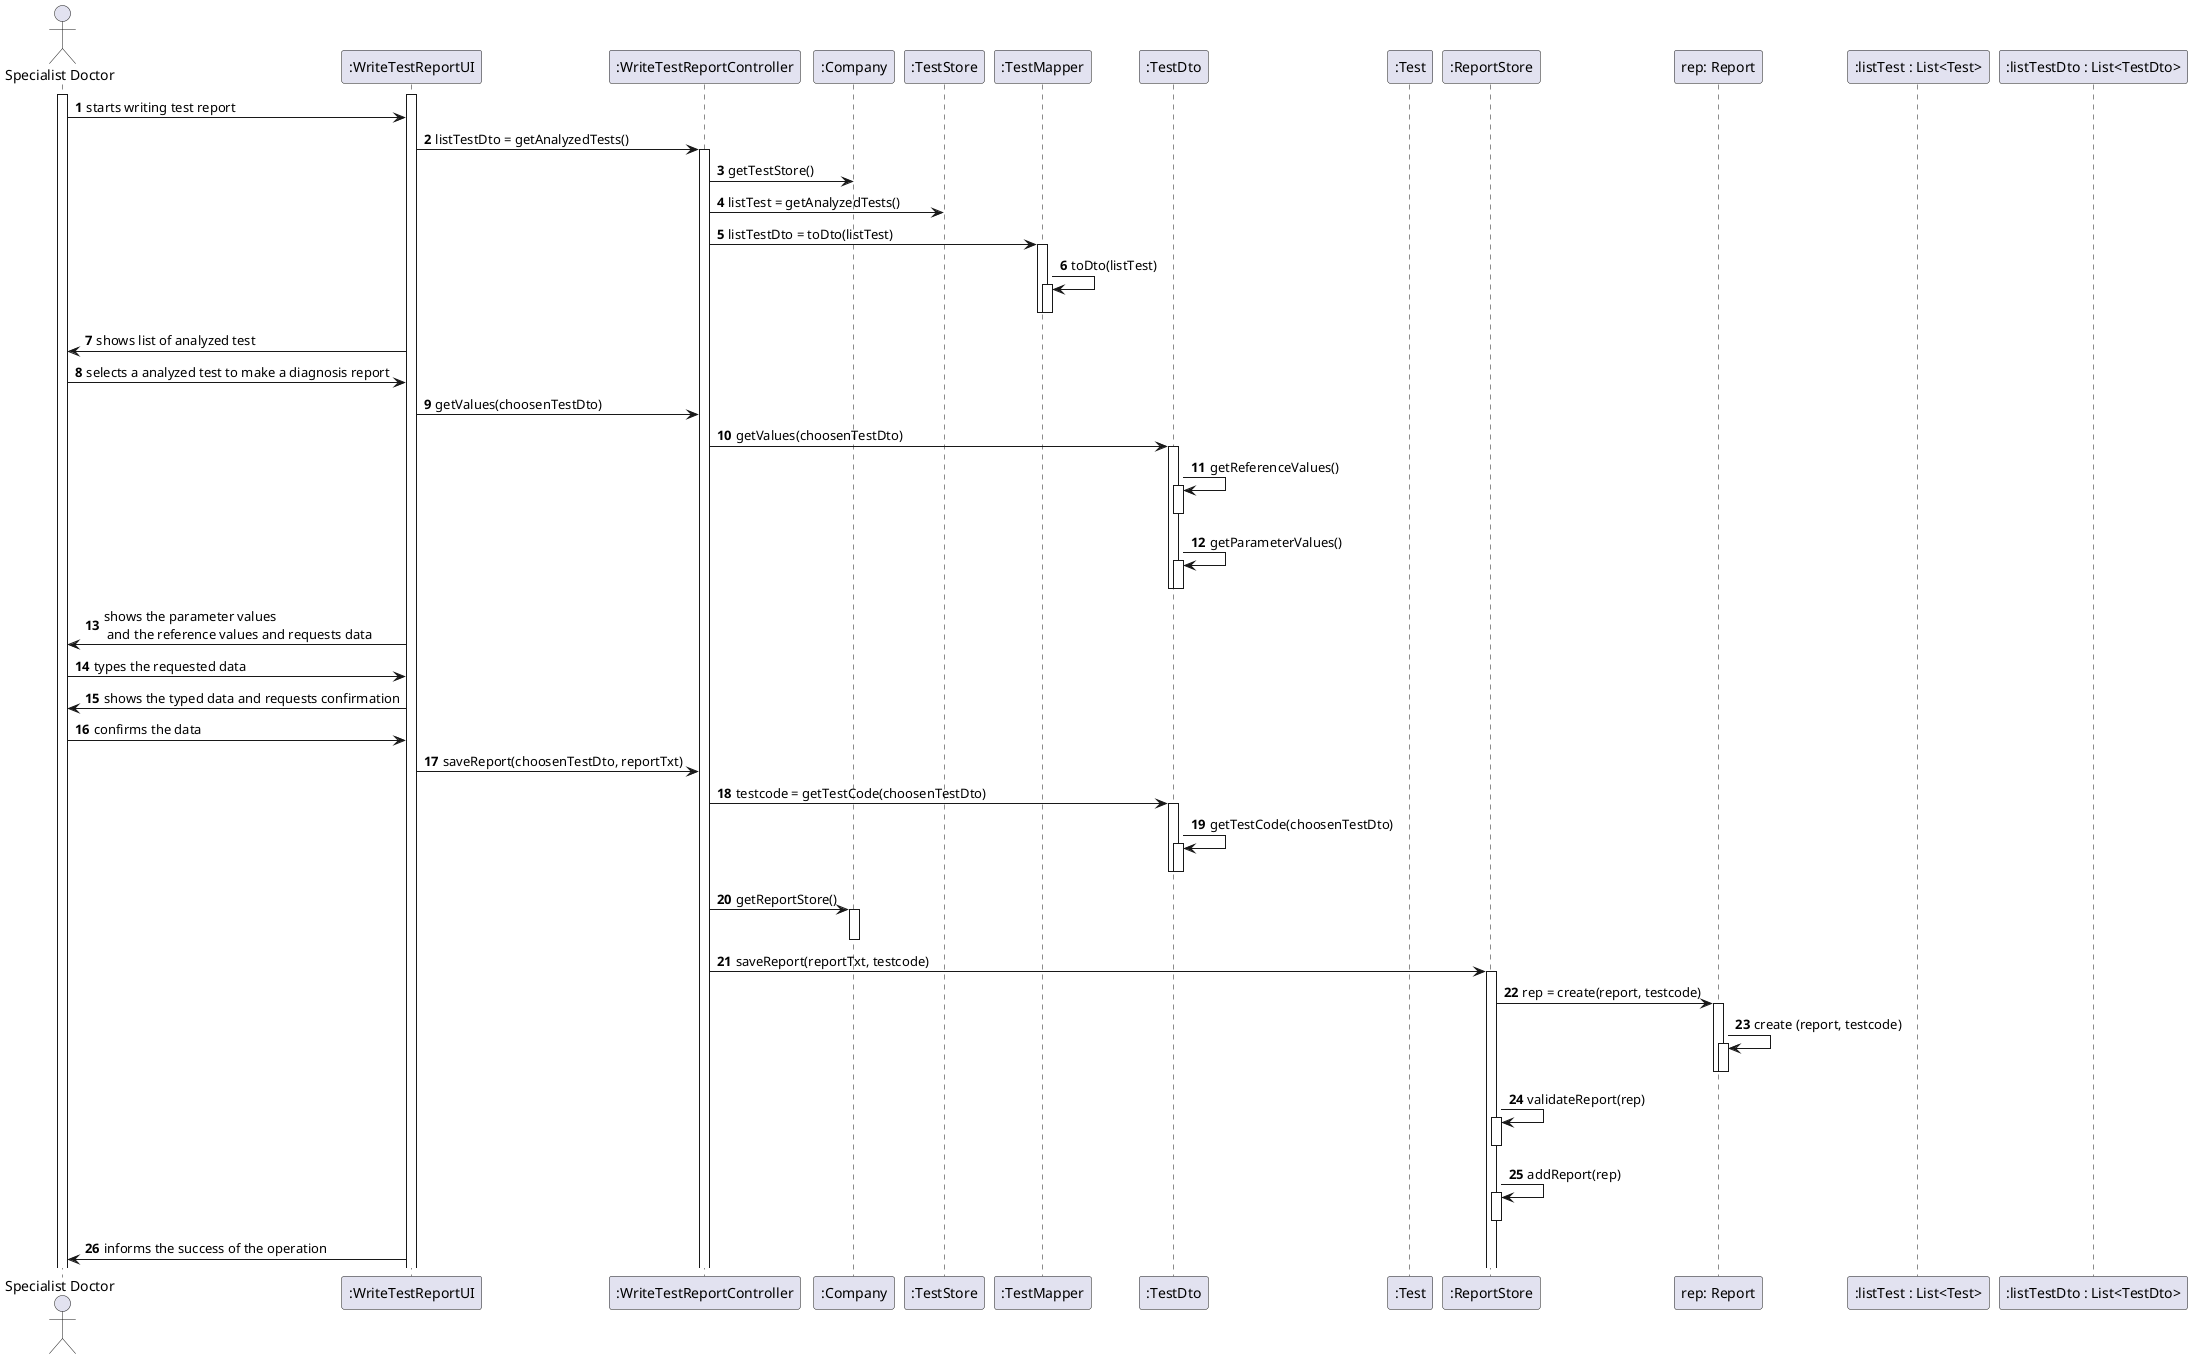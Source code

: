 @startuml
'https://plantuml.com/sequence-diagram

autonumber
actor "Specialist Doctor" as SD
activate SD
activate ":WriteTestReportUI"
SD -> ":WriteTestReportUI" : starts writing test report
":WriteTestReportUI" -> ":WriteTestReportController" : listTestDto = getAnalyzedTests()
activate ":WriteTestReportController"
":WriteTestReportController" -> ":Company" : getTestStore()
":WriteTestReportController" -> ":TestStore" : listTest = getAnalyzedTests()
":WriteTestReportController" -> ":TestMapper" : listTestDto = toDto(listTest)
activate ":TestMapper"
":TestMapper" -> ":TestMapper" ++ : toDto(listTest)
deactivate ":TestMapper"

deactivate ":TestMapper"
":WriteTestReportUI" -> SD : shows list of analyzed test
SD -> ":WriteTestReportUI" : selects a analyzed test to make a diagnosis report
":WriteTestReportUI" -> ":WriteTestReportController" : getValues(choosenTestDto)
":WriteTestReportController" -> ":TestDto" : getValues(choosenTestDto)
activate ":TestDto"
":TestDto" -> ":TestDto" ++ : getReferenceValues()
deactivate ":TestDto"
":TestDto" -> ":TestDto" ++ : getParameterValues()
deactivate ":TestDto"
deactivate ":TestDto"
":WriteTestReportUI" -> SD : shows the parameter values \n and the reference values and requests data
deactivate ":Test"
SD -> ":WriteTestReportUI" : types the requested data
":WriteTestReportUI" -> SD : shows the typed data and requests confirmation
SD -> ":WriteTestReportUI" :  confirms the data

":WriteTestReportUI" -> ":WriteTestReportController" : saveReport(choosenTestDto, reportTxt)
":WriteTestReportController" -> ":TestDto" ++ : testcode = getTestCode(choosenTestDto)
":TestDto" -> ":TestDto" : getTestCode(choosenTestDto)
activate ":TestDto"
deactivate ":TestDto"
deactivate ":TestDto"

":WriteTestReportController" -> ":Company" : getReportStore()
activate ":Company"
deactivate ":Company"
":WriteTestReportController" -> ":ReportStore" : saveReport(reportTxt, testcode)

activate ":ReportStore"
":ReportStore" -> "rep: Report" : rep = create(report, testcode)
activate "rep: Report"
"rep: Report" -> "rep: Report" ++ : create (report, testcode)
deactivate "rep: Report"
deactivate "rep: Report"
":ReportStore" -> ":ReportStore" ++ : validateReport(rep)
deactivate
":ReportStore" -> ":ReportStore" ++ : addReport(rep)
deactivate ":ReportStore"
":WriteTestReportUI" -> SD : informs the success of the operation
participant ":listTest : List<Test>"
participant ":listTestDto : List<TestDto>"
@enduml